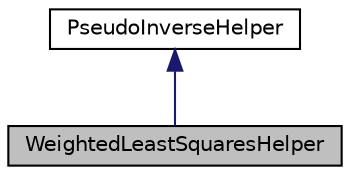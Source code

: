 digraph "WeightedLeastSquaresHelper"
{
  edge [fontname="Helvetica",fontsize="10",labelfontname="Helvetica",labelfontsize="10"];
  node [fontname="Helvetica",fontsize="10",shape=record];
  Node0 [label="WeightedLeastSquaresHelper",height=0.2,width=0.4,color="black", fillcolor="grey75", style="filled", fontcolor="black"];
  Node1 -> Node0 [dir="back",color="midnightblue",fontsize="10",style="solid",fontname="Helvetica"];
  Node1 [label="PseudoInverseHelper",height=0.2,width=0.4,color="black", fillcolor="white", style="filled",URL="$classPseudoInverseHelper.html"];
}
